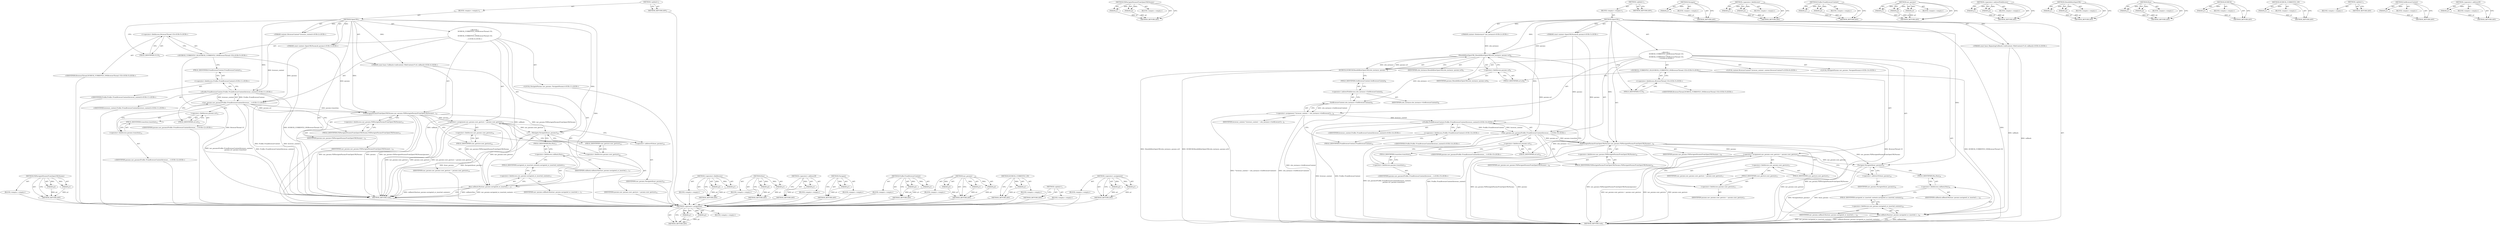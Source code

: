 digraph "&lt;operator&gt;.addressOf" {
vulnerable_95 [label=<(METHOD,FillNavigateParamsFromOpenURLParams)>];
vulnerable_96 [label=<(PARAM,p1)>];
vulnerable_97 [label=<(PARAM,p2)>];
vulnerable_98 [label=<(BLOCK,&lt;empty&gt;,&lt;empty&gt;)>];
vulnerable_99 [label=<(METHOD_RETURN,ANY)>];
vulnerable_6 [label=<(METHOD,&lt;global&gt;)<SUB>1</SUB>>];
vulnerable_7 [label=<(BLOCK,&lt;empty&gt;,&lt;empty&gt;)<SUB>1</SUB>>];
vulnerable_8 [label=<(METHOD,OpenURL)<SUB>1</SUB>>];
vulnerable_9 [label="<(PARAM,content::BrowserContext* browser_context)<SUB>2</SUB>>"];
vulnerable_10 [label="<(PARAM,const content::OpenURLParams&amp; params)<SUB>3</SUB>>"];
vulnerable_11 [label="<(PARAM,const base::Callback&lt;void(content::WebContents*)&gt;&amp; callback)<SUB>4</SUB>>"];
vulnerable_12 [label="<(BLOCK,{
   DCHECK_CURRENTLY_ON(BrowserThread::UI);
 
...,{
   DCHECK_CURRENTLY_ON(BrowserThread::UI);
 
...)<SUB>4</SUB>>"];
vulnerable_13 [label="<(DCHECK_CURRENTLY_ON,DCHECK_CURRENTLY_ON(BrowserThread::UI))<SUB>5</SUB>>"];
vulnerable_14 [label="<(&lt;operator&gt;.fieldAccess,BrowserThread::UI)<SUB>5</SUB>>"];
vulnerable_15 [label="<(IDENTIFIER,BrowserThread,DCHECK_CURRENTLY_ON(BrowserThread::UI))<SUB>5</SUB>>"];
vulnerable_16 [label=<(FIELD_IDENTIFIER,UI,UI)<SUB>5</SUB>>];
vulnerable_17 [label="<(LOCAL,NavigateParams nav_params: NavigateParams)<SUB>11</SUB>>"];
vulnerable_18 [label="<(nav_params,nav_params(Profile::FromBrowserContext(browser_...)<SUB>11</SUB>>"];
vulnerable_19 [label="<(Profile.FromBrowserContext,Profile::FromBrowserContext(browser_context))<SUB>11</SUB>>"];
vulnerable_20 [label="<(&lt;operator&gt;.fieldAccess,Profile::FromBrowserContext)<SUB>11</SUB>>"];
vulnerable_21 [label="<(IDENTIFIER,Profile,Profile::FromBrowserContext(browser_context))<SUB>11</SUB>>"];
vulnerable_22 [label=<(FIELD_IDENTIFIER,FromBrowserContext,FromBrowserContext)<SUB>11</SUB>>];
vulnerable_23 [label="<(IDENTIFIER,browser_context,Profile::FromBrowserContext(browser_context))<SUB>11</SUB>>"];
vulnerable_24 [label=<(&lt;operator&gt;.fieldAccess,params.url)<SUB>12</SUB>>];
vulnerable_25 [label="<(IDENTIFIER,params,nav_params(Profile::FromBrowserContext(browser_...)<SUB>12</SUB>>"];
vulnerable_26 [label=<(FIELD_IDENTIFIER,url,url)<SUB>12</SUB>>];
vulnerable_27 [label=<(&lt;operator&gt;.fieldAccess,params.transition)<SUB>12</SUB>>];
vulnerable_28 [label="<(IDENTIFIER,params,nav_params(Profile::FromBrowserContext(browser_...)<SUB>12</SUB>>"];
vulnerable_29 [label=<(FIELD_IDENTIFIER,transition,transition)<SUB>12</SUB>>];
vulnerable_30 [label=<(FillNavigateParamsFromOpenURLParams,nav_params.FillNavigateParamsFromOpenURLParams(...)<SUB>13</SUB>>];
vulnerable_31 [label=<(&lt;operator&gt;.fieldAccess,nav_params.FillNavigateParamsFromOpenURLParams)<SUB>13</SUB>>];
vulnerable_32 [label=<(IDENTIFIER,nav_params,nav_params.FillNavigateParamsFromOpenURLParams(...)<SUB>13</SUB>>];
vulnerable_33 [label=<(FIELD_IDENTIFIER,FillNavigateParamsFromOpenURLParams,FillNavigateParamsFromOpenURLParams)<SUB>13</SUB>>];
vulnerable_34 [label=<(IDENTIFIER,params,nav_params.FillNavigateParamsFromOpenURLParams(...)<SUB>13</SUB>>];
vulnerable_35 [label=<(&lt;operator&gt;.assignment,nav_params.user_gesture = params.user_gesture)<SUB>14</SUB>>];
vulnerable_36 [label=<(&lt;operator&gt;.fieldAccess,nav_params.user_gesture)<SUB>14</SUB>>];
vulnerable_37 [label=<(IDENTIFIER,nav_params,nav_params.user_gesture = params.user_gesture)<SUB>14</SUB>>];
vulnerable_38 [label=<(FIELD_IDENTIFIER,user_gesture,user_gesture)<SUB>14</SUB>>];
vulnerable_39 [label=<(&lt;operator&gt;.fieldAccess,params.user_gesture)<SUB>14</SUB>>];
vulnerable_40 [label=<(IDENTIFIER,params,nav_params.user_gesture = params.user_gesture)<SUB>14</SUB>>];
vulnerable_41 [label=<(FIELD_IDENTIFIER,user_gesture,user_gesture)<SUB>14</SUB>>];
vulnerable_42 [label=<(Navigate,Navigate(&amp;nav_params))<SUB>16</SUB>>];
vulnerable_43 [label=<(&lt;operator&gt;.addressOf,&amp;nav_params)<SUB>16</SUB>>];
vulnerable_44 [label=<(IDENTIFIER,nav_params,Navigate(&amp;nav_params))<SUB>16</SUB>>];
vulnerable_45 [label=<(Run,callback.Run(nav_params.navigated_or_inserted_c...)<SUB>17</SUB>>];
vulnerable_46 [label=<(&lt;operator&gt;.fieldAccess,callback.Run)<SUB>17</SUB>>];
vulnerable_47 [label=<(IDENTIFIER,callback,callback.Run(nav_params.navigated_or_inserted_c...)<SUB>17</SUB>>];
vulnerable_48 [label=<(FIELD_IDENTIFIER,Run,Run)<SUB>17</SUB>>];
vulnerable_49 [label=<(&lt;operator&gt;.fieldAccess,nav_params.navigated_or_inserted_contents)<SUB>17</SUB>>];
vulnerable_50 [label=<(IDENTIFIER,nav_params,callback.Run(nav_params.navigated_or_inserted_c...)<SUB>17</SUB>>];
vulnerable_51 [label=<(FIELD_IDENTIFIER,navigated_or_inserted_contents,navigated_or_inserted_contents)<SUB>17</SUB>>];
vulnerable_52 [label=<(METHOD_RETURN,void)<SUB>1</SUB>>];
vulnerable_54 [label=<(METHOD_RETURN,ANY)<SUB>1</SUB>>];
vulnerable_79 [label=<(METHOD,&lt;operator&gt;.fieldAccess)>];
vulnerable_80 [label=<(PARAM,p1)>];
vulnerable_81 [label=<(PARAM,p2)>];
vulnerable_82 [label=<(BLOCK,&lt;empty&gt;,&lt;empty&gt;)>];
vulnerable_83 [label=<(METHOD_RETURN,ANY)>];
vulnerable_113 [label=<(METHOD,Run)>];
vulnerable_114 [label=<(PARAM,p1)>];
vulnerable_115 [label=<(PARAM,p2)>];
vulnerable_116 [label=<(BLOCK,&lt;empty&gt;,&lt;empty&gt;)>];
vulnerable_117 [label=<(METHOD_RETURN,ANY)>];
vulnerable_109 [label=<(METHOD,&lt;operator&gt;.addressOf)>];
vulnerable_110 [label=<(PARAM,p1)>];
vulnerable_111 [label=<(BLOCK,&lt;empty&gt;,&lt;empty&gt;)>];
vulnerable_112 [label=<(METHOD_RETURN,ANY)>];
vulnerable_105 [label=<(METHOD,Navigate)>];
vulnerable_106 [label=<(PARAM,p1)>];
vulnerable_107 [label=<(BLOCK,&lt;empty&gt;,&lt;empty&gt;)>];
vulnerable_108 [label=<(METHOD_RETURN,ANY)>];
vulnerable_90 [label=<(METHOD,Profile.FromBrowserContext)>];
vulnerable_91 [label=<(PARAM,p1)>];
vulnerable_92 [label=<(PARAM,p2)>];
vulnerable_93 [label=<(BLOCK,&lt;empty&gt;,&lt;empty&gt;)>];
vulnerable_94 [label=<(METHOD_RETURN,ANY)>];
vulnerable_84 [label=<(METHOD,nav_params)>];
vulnerable_85 [label=<(PARAM,p1)>];
vulnerable_86 [label=<(PARAM,p2)>];
vulnerable_87 [label=<(PARAM,p3)>];
vulnerable_88 [label=<(BLOCK,&lt;empty&gt;,&lt;empty&gt;)>];
vulnerable_89 [label=<(METHOD_RETURN,ANY)>];
vulnerable_75 [label=<(METHOD,DCHECK_CURRENTLY_ON)>];
vulnerable_76 [label=<(PARAM,p1)>];
vulnerable_77 [label=<(BLOCK,&lt;empty&gt;,&lt;empty&gt;)>];
vulnerable_78 [label=<(METHOD_RETURN,ANY)>];
vulnerable_69 [label=<(METHOD,&lt;global&gt;)<SUB>1</SUB>>];
vulnerable_70 [label=<(BLOCK,&lt;empty&gt;,&lt;empty&gt;)>];
vulnerable_71 [label=<(METHOD_RETURN,ANY)>];
vulnerable_100 [label=<(METHOD,&lt;operator&gt;.assignment)>];
vulnerable_101 [label=<(PARAM,p1)>];
vulnerable_102 [label=<(PARAM,p2)>];
vulnerable_103 [label=<(BLOCK,&lt;empty&gt;,&lt;empty&gt;)>];
vulnerable_104 [label=<(METHOD_RETURN,ANY)>];
fixed_108 [label=<(METHOD,&lt;operator&gt;.assignment)>];
fixed_109 [label=<(PARAM,p1)>];
fixed_110 [label=<(PARAM,p2)>];
fixed_111 [label=<(BLOCK,&lt;empty&gt;,&lt;empty&gt;)>];
fixed_112 [label=<(METHOD_RETURN,ANY)>];
fixed_133 [label=<(METHOD,FillNavigateParamsFromOpenURLParams)>];
fixed_134 [label=<(PARAM,p1)>];
fixed_135 [label=<(PARAM,p2)>];
fixed_136 [label=<(BLOCK,&lt;empty&gt;,&lt;empty&gt;)>];
fixed_137 [label=<(METHOD_RETURN,ANY)>];
fixed_6 [label=<(METHOD,&lt;global&gt;)<SUB>1</SUB>>];
fixed_7 [label=<(BLOCK,&lt;empty&gt;,&lt;empty&gt;)<SUB>1</SUB>>];
fixed_8 [label=<(METHOD,OpenURL)<SUB>1</SUB>>];
fixed_9 [label="<(PARAM,content::SiteInstance* site_instance)<SUB>2</SUB>>"];
fixed_10 [label="<(PARAM,const content::OpenURLParams&amp; params)<SUB>3</SUB>>"];
fixed_11 [label="<(PARAM,const base::RepeatingCallback&lt;void(content::WebContents*)&gt;&amp; callback)<SUB>4</SUB>>"];
fixed_12 [label="<(BLOCK,{
   DCHECK_CURRENTLY_ON(BrowserThread::UI);
  ...,{
   DCHECK_CURRENTLY_ON(BrowserThread::UI);
  ...)<SUB>4</SUB>>"];
fixed_13 [label="<(DCHECK_CURRENTLY_ON,DCHECK_CURRENTLY_ON(BrowserThread::UI))<SUB>5</SUB>>"];
fixed_14 [label="<(&lt;operator&gt;.fieldAccess,BrowserThread::UI)<SUB>5</SUB>>"];
fixed_15 [label="<(IDENTIFIER,BrowserThread,DCHECK_CURRENTLY_ON(BrowserThread::UI))<SUB>5</SUB>>"];
fixed_16 [label=<(FIELD_IDENTIFIER,UI,UI)<SUB>5</SUB>>];
fixed_17 [label=<(DCHECK,DCHECK(ShouldAllowOpenURL(site_instance, params...)<SUB>6</SUB>>];
fixed_18 [label=<(ShouldAllowOpenURL,ShouldAllowOpenURL(site_instance, params.url))<SUB>6</SUB>>];
fixed_19 [label=<(IDENTIFIER,site_instance,ShouldAllowOpenURL(site_instance, params.url))<SUB>6</SUB>>];
fixed_20 [label=<(&lt;operator&gt;.fieldAccess,params.url)<SUB>6</SUB>>];
fixed_21 [label=<(IDENTIFIER,params,ShouldAllowOpenURL(site_instance, params.url))<SUB>6</SUB>>];
fixed_22 [label=<(FIELD_IDENTIFIER,url,url)<SUB>6</SUB>>];
fixed_23 [label="<(LOCAL,content.BrowserContext* browser_context: content.BrowserContext*)<SUB>8</SUB>>"];
fixed_24 [label=<(&lt;operator&gt;.assignment,* browser_context = site_instance-&gt;GetBrowserCo...)<SUB>8</SUB>>];
fixed_25 [label=<(IDENTIFIER,browser_context,* browser_context = site_instance-&gt;GetBrowserCo...)<SUB>8</SUB>>];
fixed_26 [label=<(GetBrowserContext,site_instance-&gt;GetBrowserContext())<SUB>8</SUB>>];
fixed_27 [label=<(&lt;operator&gt;.indirectFieldAccess,site_instance-&gt;GetBrowserContext)<SUB>8</SUB>>];
fixed_28 [label=<(IDENTIFIER,site_instance,site_instance-&gt;GetBrowserContext())<SUB>8</SUB>>];
fixed_29 [label=<(FIELD_IDENTIFIER,GetBrowserContext,GetBrowserContext)<SUB>8</SUB>>];
fixed_30 [label="<(LOCAL,NavigateParams nav_params: NavigateParams)<SUB>14</SUB>>"];
fixed_31 [label="<(nav_params,nav_params(Profile::FromBrowserContext(browser_...)<SUB>14</SUB>>"];
fixed_32 [label="<(Profile.FromBrowserContext,Profile::FromBrowserContext(browser_context))<SUB>14</SUB>>"];
fixed_33 [label="<(&lt;operator&gt;.fieldAccess,Profile::FromBrowserContext)<SUB>14</SUB>>"];
fixed_34 [label="<(IDENTIFIER,Profile,Profile::FromBrowserContext(browser_context))<SUB>14</SUB>>"];
fixed_35 [label=<(FIELD_IDENTIFIER,FromBrowserContext,FromBrowserContext)<SUB>14</SUB>>];
fixed_36 [label="<(IDENTIFIER,browser_context,Profile::FromBrowserContext(browser_context))<SUB>14</SUB>>"];
fixed_37 [label=<(&lt;operator&gt;.fieldAccess,params.url)<SUB>15</SUB>>];
fixed_38 [label="<(IDENTIFIER,params,nav_params(Profile::FromBrowserContext(browser_...)<SUB>15</SUB>>"];
fixed_39 [label=<(FIELD_IDENTIFIER,url,url)<SUB>15</SUB>>];
fixed_40 [label=<(&lt;operator&gt;.fieldAccess,params.transition)<SUB>15</SUB>>];
fixed_41 [label="<(IDENTIFIER,params,nav_params(Profile::FromBrowserContext(browser_...)<SUB>15</SUB>>"];
fixed_42 [label=<(FIELD_IDENTIFIER,transition,transition)<SUB>15</SUB>>];
fixed_43 [label=<(FillNavigateParamsFromOpenURLParams,nav_params.FillNavigateParamsFromOpenURLParams(...)<SUB>16</SUB>>];
fixed_44 [label=<(&lt;operator&gt;.fieldAccess,nav_params.FillNavigateParamsFromOpenURLParams)<SUB>16</SUB>>];
fixed_45 [label=<(IDENTIFIER,nav_params,nav_params.FillNavigateParamsFromOpenURLParams(...)<SUB>16</SUB>>];
fixed_46 [label=<(FIELD_IDENTIFIER,FillNavigateParamsFromOpenURLParams,FillNavigateParamsFromOpenURLParams)<SUB>16</SUB>>];
fixed_47 [label=<(IDENTIFIER,params,nav_params.FillNavigateParamsFromOpenURLParams(...)<SUB>16</SUB>>];
fixed_48 [label=<(&lt;operator&gt;.assignment,nav_params.user_gesture = params.user_gesture)<SUB>17</SUB>>];
fixed_49 [label=<(&lt;operator&gt;.fieldAccess,nav_params.user_gesture)<SUB>17</SUB>>];
fixed_50 [label=<(IDENTIFIER,nav_params,nav_params.user_gesture = params.user_gesture)<SUB>17</SUB>>];
fixed_51 [label=<(FIELD_IDENTIFIER,user_gesture,user_gesture)<SUB>17</SUB>>];
fixed_52 [label=<(&lt;operator&gt;.fieldAccess,params.user_gesture)<SUB>17</SUB>>];
fixed_53 [label=<(IDENTIFIER,params,nav_params.user_gesture = params.user_gesture)<SUB>17</SUB>>];
fixed_54 [label=<(FIELD_IDENTIFIER,user_gesture,user_gesture)<SUB>17</SUB>>];
fixed_55 [label=<(Navigate,Navigate(&amp;nav_params))<SUB>19</SUB>>];
fixed_56 [label=<(&lt;operator&gt;.addressOf,&amp;nav_params)<SUB>19</SUB>>];
fixed_57 [label=<(IDENTIFIER,nav_params,Navigate(&amp;nav_params))<SUB>19</SUB>>];
fixed_58 [label=<(Run,callback.Run(nav_params.navigated_or_inserted_c...)<SUB>20</SUB>>];
fixed_59 [label=<(&lt;operator&gt;.fieldAccess,callback.Run)<SUB>20</SUB>>];
fixed_60 [label=<(IDENTIFIER,callback,callback.Run(nav_params.navigated_or_inserted_c...)<SUB>20</SUB>>];
fixed_61 [label=<(FIELD_IDENTIFIER,Run,Run)<SUB>20</SUB>>];
fixed_62 [label=<(&lt;operator&gt;.fieldAccess,nav_params.navigated_or_inserted_contents)<SUB>20</SUB>>];
fixed_63 [label=<(IDENTIFIER,nav_params,callback.Run(nav_params.navigated_or_inserted_c...)<SUB>20</SUB>>];
fixed_64 [label=<(FIELD_IDENTIFIER,navigated_or_inserted_contents,navigated_or_inserted_contents)<SUB>20</SUB>>];
fixed_65 [label=<(METHOD_RETURN,void)<SUB>1</SUB>>];
fixed_67 [label=<(METHOD_RETURN,ANY)<SUB>1</SUB>>];
fixed_138 [label=<(METHOD,Navigate)>];
fixed_139 [label=<(PARAM,p1)>];
fixed_140 [label=<(BLOCK,&lt;empty&gt;,&lt;empty&gt;)>];
fixed_141 [label=<(METHOD_RETURN,ANY)>];
fixed_94 [label=<(METHOD,&lt;operator&gt;.fieldAccess)>];
fixed_95 [label=<(PARAM,p1)>];
fixed_96 [label=<(PARAM,p2)>];
fixed_97 [label=<(BLOCK,&lt;empty&gt;,&lt;empty&gt;)>];
fixed_98 [label=<(METHOD_RETURN,ANY)>];
fixed_128 [label=<(METHOD,Profile.FromBrowserContext)>];
fixed_129 [label=<(PARAM,p1)>];
fixed_130 [label=<(PARAM,p2)>];
fixed_131 [label=<(BLOCK,&lt;empty&gt;,&lt;empty&gt;)>];
fixed_132 [label=<(METHOD_RETURN,ANY)>];
fixed_122 [label=<(METHOD,nav_params)>];
fixed_123 [label=<(PARAM,p1)>];
fixed_124 [label=<(PARAM,p2)>];
fixed_125 [label=<(PARAM,p3)>];
fixed_126 [label=<(BLOCK,&lt;empty&gt;,&lt;empty&gt;)>];
fixed_127 [label=<(METHOD_RETURN,ANY)>];
fixed_117 [label=<(METHOD,&lt;operator&gt;.indirectFieldAccess)>];
fixed_118 [label=<(PARAM,p1)>];
fixed_119 [label=<(PARAM,p2)>];
fixed_120 [label=<(BLOCK,&lt;empty&gt;,&lt;empty&gt;)>];
fixed_121 [label=<(METHOD_RETURN,ANY)>];
fixed_103 [label=<(METHOD,ShouldAllowOpenURL)>];
fixed_104 [label=<(PARAM,p1)>];
fixed_105 [label=<(PARAM,p2)>];
fixed_106 [label=<(BLOCK,&lt;empty&gt;,&lt;empty&gt;)>];
fixed_107 [label=<(METHOD_RETURN,ANY)>];
fixed_146 [label=<(METHOD,Run)>];
fixed_147 [label=<(PARAM,p1)>];
fixed_148 [label=<(PARAM,p2)>];
fixed_149 [label=<(BLOCK,&lt;empty&gt;,&lt;empty&gt;)>];
fixed_150 [label=<(METHOD_RETURN,ANY)>];
fixed_99 [label=<(METHOD,DCHECK)>];
fixed_100 [label=<(PARAM,p1)>];
fixed_101 [label=<(BLOCK,&lt;empty&gt;,&lt;empty&gt;)>];
fixed_102 [label=<(METHOD_RETURN,ANY)>];
fixed_90 [label=<(METHOD,DCHECK_CURRENTLY_ON)>];
fixed_91 [label=<(PARAM,p1)>];
fixed_92 [label=<(BLOCK,&lt;empty&gt;,&lt;empty&gt;)>];
fixed_93 [label=<(METHOD_RETURN,ANY)>];
fixed_84 [label=<(METHOD,&lt;global&gt;)<SUB>1</SUB>>];
fixed_85 [label=<(BLOCK,&lt;empty&gt;,&lt;empty&gt;)>];
fixed_86 [label=<(METHOD_RETURN,ANY)>];
fixed_113 [label=<(METHOD,GetBrowserContext)>];
fixed_114 [label=<(PARAM,p1)>];
fixed_115 [label=<(BLOCK,&lt;empty&gt;,&lt;empty&gt;)>];
fixed_116 [label=<(METHOD_RETURN,ANY)>];
fixed_142 [label=<(METHOD,&lt;operator&gt;.addressOf)>];
fixed_143 [label=<(PARAM,p1)>];
fixed_144 [label=<(BLOCK,&lt;empty&gt;,&lt;empty&gt;)>];
fixed_145 [label=<(METHOD_RETURN,ANY)>];
vulnerable_95 -> vulnerable_96  [key=0, label="AST: "];
vulnerable_95 -> vulnerable_96  [key=1, label="DDG: "];
vulnerable_95 -> vulnerable_98  [key=0, label="AST: "];
vulnerable_95 -> vulnerable_97  [key=0, label="AST: "];
vulnerable_95 -> vulnerable_97  [key=1, label="DDG: "];
vulnerable_95 -> vulnerable_99  [key=0, label="AST: "];
vulnerable_95 -> vulnerable_99  [key=1, label="CFG: "];
vulnerable_96 -> vulnerable_99  [key=0, label="DDG: p1"];
vulnerable_97 -> vulnerable_99  [key=0, label="DDG: p2"];
vulnerable_98 -> fixed_108  [key=0];
vulnerable_99 -> fixed_108  [key=0];
vulnerable_6 -> vulnerable_7  [key=0, label="AST: "];
vulnerable_6 -> vulnerable_54  [key=0, label="AST: "];
vulnerable_6 -> vulnerable_54  [key=1, label="CFG: "];
vulnerable_7 -> vulnerable_8  [key=0, label="AST: "];
vulnerable_8 -> vulnerable_9  [key=0, label="AST: "];
vulnerable_8 -> vulnerable_9  [key=1, label="DDG: "];
vulnerable_8 -> vulnerable_10  [key=0, label="AST: "];
vulnerable_8 -> vulnerable_10  [key=1, label="DDG: "];
vulnerable_8 -> vulnerable_11  [key=0, label="AST: "];
vulnerable_8 -> vulnerable_11  [key=1, label="DDG: "];
vulnerable_8 -> vulnerable_12  [key=0, label="AST: "];
vulnerable_8 -> vulnerable_52  [key=0, label="AST: "];
vulnerable_8 -> vulnerable_16  [key=0, label="CFG: "];
vulnerable_8 -> vulnerable_30  [key=0, label="DDG: "];
vulnerable_8 -> vulnerable_42  [key=0, label="DDG: "];
vulnerable_8 -> vulnerable_45  [key=0, label="DDG: "];
vulnerable_8 -> vulnerable_19  [key=0, label="DDG: "];
vulnerable_9 -> vulnerable_19  [key=0, label="DDG: browser_context"];
vulnerable_10 -> vulnerable_18  [key=0, label="DDG: params"];
vulnerable_10 -> vulnerable_30  [key=0, label="DDG: params"];
vulnerable_11 -> vulnerable_52  [key=0, label="DDG: callback"];
vulnerable_11 -> vulnerable_45  [key=0, label="DDG: callback"];
vulnerable_12 -> vulnerable_13  [key=0, label="AST: "];
vulnerable_12 -> vulnerable_17  [key=0, label="AST: "];
vulnerable_12 -> vulnerable_18  [key=0, label="AST: "];
vulnerable_12 -> vulnerable_30  [key=0, label="AST: "];
vulnerable_12 -> vulnerable_35  [key=0, label="AST: "];
vulnerable_12 -> vulnerable_42  [key=0, label="AST: "];
vulnerable_12 -> vulnerable_45  [key=0, label="AST: "];
vulnerable_13 -> vulnerable_14  [key=0, label="AST: "];
vulnerable_13 -> vulnerable_22  [key=0, label="CFG: "];
vulnerable_13 -> vulnerable_52  [key=0, label="DDG: BrowserThread::UI"];
vulnerable_13 -> vulnerable_52  [key=1, label="DDG: DCHECK_CURRENTLY_ON(BrowserThread::UI)"];
vulnerable_14 -> vulnerable_15  [key=0, label="AST: "];
vulnerable_14 -> vulnerable_16  [key=0, label="AST: "];
vulnerable_14 -> vulnerable_13  [key=0, label="CFG: "];
vulnerable_15 -> fixed_108  [key=0];
vulnerable_16 -> vulnerable_14  [key=0, label="CFG: "];
vulnerable_17 -> fixed_108  [key=0];
vulnerable_18 -> vulnerable_19  [key=0, label="AST: "];
vulnerable_18 -> vulnerable_24  [key=0, label="AST: "];
vulnerable_18 -> vulnerable_27  [key=0, label="AST: "];
vulnerable_18 -> vulnerable_33  [key=0, label="CFG: "];
vulnerable_18 -> vulnerable_52  [key=0, label="DDG: Profile::FromBrowserContext(browser_context)"];
vulnerable_18 -> vulnerable_52  [key=1, label="DDG: nav_params(Profile::FromBrowserContext(browser_context),
                            params.url, params.transition)"];
vulnerable_18 -> vulnerable_30  [key=0, label="DDG: params.url"];
vulnerable_18 -> vulnerable_30  [key=1, label="DDG: params.transition"];
vulnerable_19 -> vulnerable_20  [key=0, label="AST: "];
vulnerable_19 -> vulnerable_23  [key=0, label="AST: "];
vulnerable_19 -> vulnerable_26  [key=0, label="CFG: "];
vulnerable_19 -> vulnerable_52  [key=0, label="DDG: Profile::FromBrowserContext"];
vulnerable_19 -> vulnerable_52  [key=1, label="DDG: browser_context"];
vulnerable_19 -> vulnerable_18  [key=0, label="DDG: Profile::FromBrowserContext"];
vulnerable_19 -> vulnerable_18  [key=1, label="DDG: browser_context"];
vulnerable_20 -> vulnerable_21  [key=0, label="AST: "];
vulnerable_20 -> vulnerable_22  [key=0, label="AST: "];
vulnerable_20 -> vulnerable_19  [key=0, label="CFG: "];
vulnerable_21 -> fixed_108  [key=0];
vulnerable_22 -> vulnerable_20  [key=0, label="CFG: "];
vulnerable_23 -> fixed_108  [key=0];
vulnerable_24 -> vulnerable_25  [key=0, label="AST: "];
vulnerable_24 -> vulnerable_26  [key=0, label="AST: "];
vulnerable_24 -> vulnerable_29  [key=0, label="CFG: "];
vulnerable_25 -> fixed_108  [key=0];
vulnerable_26 -> vulnerable_24  [key=0, label="CFG: "];
vulnerable_27 -> vulnerable_28  [key=0, label="AST: "];
vulnerable_27 -> vulnerable_29  [key=0, label="AST: "];
vulnerable_27 -> vulnerable_18  [key=0, label="CFG: "];
vulnerable_28 -> fixed_108  [key=0];
vulnerable_29 -> vulnerable_27  [key=0, label="CFG: "];
vulnerable_30 -> vulnerable_31  [key=0, label="AST: "];
vulnerable_30 -> vulnerable_34  [key=0, label="AST: "];
vulnerable_30 -> vulnerable_38  [key=0, label="CFG: "];
vulnerable_30 -> vulnerable_52  [key=0, label="DDG: nav_params.FillNavigateParamsFromOpenURLParams"];
vulnerable_30 -> vulnerable_52  [key=1, label="DDG: params"];
vulnerable_30 -> vulnerable_52  [key=2, label="DDG: nav_params.FillNavigateParamsFromOpenURLParams(params)"];
vulnerable_30 -> vulnerable_35  [key=0, label="DDG: params"];
vulnerable_30 -> vulnerable_42  [key=0, label="DDG: nav_params.FillNavigateParamsFromOpenURLParams"];
vulnerable_30 -> vulnerable_45  [key=0, label="DDG: nav_params.FillNavigateParamsFromOpenURLParams"];
vulnerable_31 -> vulnerable_32  [key=0, label="AST: "];
vulnerable_31 -> vulnerable_33  [key=0, label="AST: "];
vulnerable_31 -> vulnerable_30  [key=0, label="CFG: "];
vulnerable_32 -> fixed_108  [key=0];
vulnerable_33 -> vulnerable_31  [key=0, label="CFG: "];
vulnerable_34 -> fixed_108  [key=0];
vulnerable_35 -> vulnerable_36  [key=0, label="AST: "];
vulnerable_35 -> vulnerable_39  [key=0, label="AST: "];
vulnerable_35 -> vulnerable_43  [key=0, label="CFG: "];
vulnerable_35 -> vulnerable_52  [key=0, label="DDG: nav_params.user_gesture"];
vulnerable_35 -> vulnerable_52  [key=1, label="DDG: params.user_gesture"];
vulnerable_35 -> vulnerable_52  [key=2, label="DDG: nav_params.user_gesture = params.user_gesture"];
vulnerable_35 -> vulnerable_42  [key=0, label="DDG: nav_params.user_gesture"];
vulnerable_35 -> vulnerable_45  [key=0, label="DDG: nav_params.user_gesture"];
vulnerable_36 -> vulnerable_37  [key=0, label="AST: "];
vulnerable_36 -> vulnerable_38  [key=0, label="AST: "];
vulnerable_36 -> vulnerable_41  [key=0, label="CFG: "];
vulnerable_37 -> fixed_108  [key=0];
vulnerable_38 -> vulnerable_36  [key=0, label="CFG: "];
vulnerable_39 -> vulnerable_40  [key=0, label="AST: "];
vulnerable_39 -> vulnerable_41  [key=0, label="AST: "];
vulnerable_39 -> vulnerable_35  [key=0, label="CFG: "];
vulnerable_40 -> fixed_108  [key=0];
vulnerable_41 -> vulnerable_39  [key=0, label="CFG: "];
vulnerable_42 -> vulnerable_43  [key=0, label="AST: "];
vulnerable_42 -> vulnerable_48  [key=0, label="CFG: "];
vulnerable_42 -> vulnerable_52  [key=0, label="DDG: &amp;nav_params"];
vulnerable_42 -> vulnerable_52  [key=1, label="DDG: Navigate(&amp;nav_params)"];
vulnerable_43 -> vulnerable_44  [key=0, label="AST: "];
vulnerable_43 -> vulnerable_42  [key=0, label="CFG: "];
vulnerable_44 -> fixed_108  [key=0];
vulnerable_45 -> vulnerable_46  [key=0, label="AST: "];
vulnerable_45 -> vulnerable_49  [key=0, label="AST: "];
vulnerable_45 -> vulnerable_52  [key=0, label="CFG: "];
vulnerable_45 -> vulnerable_52  [key=1, label="DDG: callback.Run"];
vulnerable_45 -> vulnerable_52  [key=2, label="DDG: nav_params.navigated_or_inserted_contents"];
vulnerable_45 -> vulnerable_52  [key=3, label="DDG: callback.Run(nav_params.navigated_or_inserted_contents)"];
vulnerable_46 -> vulnerable_47  [key=0, label="AST: "];
vulnerable_46 -> vulnerable_48  [key=0, label="AST: "];
vulnerable_46 -> vulnerable_51  [key=0, label="CFG: "];
vulnerable_47 -> fixed_108  [key=0];
vulnerable_48 -> vulnerable_46  [key=0, label="CFG: "];
vulnerable_49 -> vulnerable_50  [key=0, label="AST: "];
vulnerable_49 -> vulnerable_51  [key=0, label="AST: "];
vulnerable_49 -> vulnerable_45  [key=0, label="CFG: "];
vulnerable_50 -> fixed_108  [key=0];
vulnerable_51 -> vulnerable_49  [key=0, label="CFG: "];
vulnerable_52 -> fixed_108  [key=0];
vulnerable_54 -> fixed_108  [key=0];
vulnerable_79 -> vulnerable_80  [key=0, label="AST: "];
vulnerable_79 -> vulnerable_80  [key=1, label="DDG: "];
vulnerable_79 -> vulnerable_82  [key=0, label="AST: "];
vulnerable_79 -> vulnerable_81  [key=0, label="AST: "];
vulnerable_79 -> vulnerable_81  [key=1, label="DDG: "];
vulnerable_79 -> vulnerable_83  [key=0, label="AST: "];
vulnerable_79 -> vulnerable_83  [key=1, label="CFG: "];
vulnerable_80 -> vulnerable_83  [key=0, label="DDG: p1"];
vulnerable_81 -> vulnerable_83  [key=0, label="DDG: p2"];
vulnerable_82 -> fixed_108  [key=0];
vulnerable_83 -> fixed_108  [key=0];
vulnerable_113 -> vulnerable_114  [key=0, label="AST: "];
vulnerable_113 -> vulnerable_114  [key=1, label="DDG: "];
vulnerable_113 -> vulnerable_116  [key=0, label="AST: "];
vulnerable_113 -> vulnerable_115  [key=0, label="AST: "];
vulnerable_113 -> vulnerable_115  [key=1, label="DDG: "];
vulnerable_113 -> vulnerable_117  [key=0, label="AST: "];
vulnerable_113 -> vulnerable_117  [key=1, label="CFG: "];
vulnerable_114 -> vulnerable_117  [key=0, label="DDG: p1"];
vulnerable_115 -> vulnerable_117  [key=0, label="DDG: p2"];
vulnerable_116 -> fixed_108  [key=0];
vulnerable_117 -> fixed_108  [key=0];
vulnerable_109 -> vulnerable_110  [key=0, label="AST: "];
vulnerable_109 -> vulnerable_110  [key=1, label="DDG: "];
vulnerable_109 -> vulnerable_111  [key=0, label="AST: "];
vulnerable_109 -> vulnerable_112  [key=0, label="AST: "];
vulnerable_109 -> vulnerable_112  [key=1, label="CFG: "];
vulnerable_110 -> vulnerable_112  [key=0, label="DDG: p1"];
vulnerable_111 -> fixed_108  [key=0];
vulnerable_112 -> fixed_108  [key=0];
vulnerable_105 -> vulnerable_106  [key=0, label="AST: "];
vulnerable_105 -> vulnerable_106  [key=1, label="DDG: "];
vulnerable_105 -> vulnerable_107  [key=0, label="AST: "];
vulnerable_105 -> vulnerable_108  [key=0, label="AST: "];
vulnerable_105 -> vulnerable_108  [key=1, label="CFG: "];
vulnerable_106 -> vulnerable_108  [key=0, label="DDG: p1"];
vulnerable_107 -> fixed_108  [key=0];
vulnerable_108 -> fixed_108  [key=0];
vulnerable_90 -> vulnerable_91  [key=0, label="AST: "];
vulnerable_90 -> vulnerable_91  [key=1, label="DDG: "];
vulnerable_90 -> vulnerable_93  [key=0, label="AST: "];
vulnerable_90 -> vulnerable_92  [key=0, label="AST: "];
vulnerable_90 -> vulnerable_92  [key=1, label="DDG: "];
vulnerable_90 -> vulnerable_94  [key=0, label="AST: "];
vulnerable_90 -> vulnerable_94  [key=1, label="CFG: "];
vulnerable_91 -> vulnerable_94  [key=0, label="DDG: p1"];
vulnerable_92 -> vulnerable_94  [key=0, label="DDG: p2"];
vulnerable_93 -> fixed_108  [key=0];
vulnerable_94 -> fixed_108  [key=0];
vulnerable_84 -> vulnerable_85  [key=0, label="AST: "];
vulnerable_84 -> vulnerable_85  [key=1, label="DDG: "];
vulnerable_84 -> vulnerable_88  [key=0, label="AST: "];
vulnerable_84 -> vulnerable_86  [key=0, label="AST: "];
vulnerable_84 -> vulnerable_86  [key=1, label="DDG: "];
vulnerable_84 -> vulnerable_89  [key=0, label="AST: "];
vulnerable_84 -> vulnerable_89  [key=1, label="CFG: "];
vulnerable_84 -> vulnerable_87  [key=0, label="AST: "];
vulnerable_84 -> vulnerable_87  [key=1, label="DDG: "];
vulnerable_85 -> vulnerable_89  [key=0, label="DDG: p1"];
vulnerable_86 -> vulnerable_89  [key=0, label="DDG: p2"];
vulnerable_87 -> vulnerable_89  [key=0, label="DDG: p3"];
vulnerable_88 -> fixed_108  [key=0];
vulnerable_89 -> fixed_108  [key=0];
vulnerable_75 -> vulnerable_76  [key=0, label="AST: "];
vulnerable_75 -> vulnerable_76  [key=1, label="DDG: "];
vulnerable_75 -> vulnerable_77  [key=0, label="AST: "];
vulnerable_75 -> vulnerable_78  [key=0, label="AST: "];
vulnerable_75 -> vulnerable_78  [key=1, label="CFG: "];
vulnerable_76 -> vulnerable_78  [key=0, label="DDG: p1"];
vulnerable_77 -> fixed_108  [key=0];
vulnerable_78 -> fixed_108  [key=0];
vulnerable_69 -> vulnerable_70  [key=0, label="AST: "];
vulnerable_69 -> vulnerable_71  [key=0, label="AST: "];
vulnerable_69 -> vulnerable_71  [key=1, label="CFG: "];
vulnerable_70 -> fixed_108  [key=0];
vulnerable_71 -> fixed_108  [key=0];
vulnerable_100 -> vulnerable_101  [key=0, label="AST: "];
vulnerable_100 -> vulnerable_101  [key=1, label="DDG: "];
vulnerable_100 -> vulnerable_103  [key=0, label="AST: "];
vulnerable_100 -> vulnerable_102  [key=0, label="AST: "];
vulnerable_100 -> vulnerable_102  [key=1, label="DDG: "];
vulnerable_100 -> vulnerable_104  [key=0, label="AST: "];
vulnerable_100 -> vulnerable_104  [key=1, label="CFG: "];
vulnerable_101 -> vulnerable_104  [key=0, label="DDG: p1"];
vulnerable_102 -> vulnerable_104  [key=0, label="DDG: p2"];
vulnerable_103 -> fixed_108  [key=0];
vulnerable_104 -> fixed_108  [key=0];
fixed_108 -> fixed_109  [key=0, label="AST: "];
fixed_108 -> fixed_109  [key=1, label="DDG: "];
fixed_108 -> fixed_111  [key=0, label="AST: "];
fixed_108 -> fixed_110  [key=0, label="AST: "];
fixed_108 -> fixed_110  [key=1, label="DDG: "];
fixed_108 -> fixed_112  [key=0, label="AST: "];
fixed_108 -> fixed_112  [key=1, label="CFG: "];
fixed_109 -> fixed_112  [key=0, label="DDG: p1"];
fixed_110 -> fixed_112  [key=0, label="DDG: p2"];
fixed_133 -> fixed_134  [key=0, label="AST: "];
fixed_133 -> fixed_134  [key=1, label="DDG: "];
fixed_133 -> fixed_136  [key=0, label="AST: "];
fixed_133 -> fixed_135  [key=0, label="AST: "];
fixed_133 -> fixed_135  [key=1, label="DDG: "];
fixed_133 -> fixed_137  [key=0, label="AST: "];
fixed_133 -> fixed_137  [key=1, label="CFG: "];
fixed_134 -> fixed_137  [key=0, label="DDG: p1"];
fixed_135 -> fixed_137  [key=0, label="DDG: p2"];
fixed_6 -> fixed_7  [key=0, label="AST: "];
fixed_6 -> fixed_67  [key=0, label="AST: "];
fixed_6 -> fixed_67  [key=1, label="CFG: "];
fixed_7 -> fixed_8  [key=0, label="AST: "];
fixed_8 -> fixed_9  [key=0, label="AST: "];
fixed_8 -> fixed_9  [key=1, label="DDG: "];
fixed_8 -> fixed_10  [key=0, label="AST: "];
fixed_8 -> fixed_10  [key=1, label="DDG: "];
fixed_8 -> fixed_11  [key=0, label="AST: "];
fixed_8 -> fixed_11  [key=1, label="DDG: "];
fixed_8 -> fixed_12  [key=0, label="AST: "];
fixed_8 -> fixed_65  [key=0, label="AST: "];
fixed_8 -> fixed_16  [key=0, label="CFG: "];
fixed_8 -> fixed_43  [key=0, label="DDG: "];
fixed_8 -> fixed_55  [key=0, label="DDG: "];
fixed_8 -> fixed_58  [key=0, label="DDG: "];
fixed_8 -> fixed_18  [key=0, label="DDG: "];
fixed_8 -> fixed_32  [key=0, label="DDG: "];
fixed_9 -> fixed_18  [key=0, label="DDG: site_instance"];
fixed_10 -> fixed_31  [key=0, label="DDG: params"];
fixed_10 -> fixed_43  [key=0, label="DDG: params"];
fixed_10 -> fixed_18  [key=0, label="DDG: params"];
fixed_11 -> fixed_65  [key=0, label="DDG: callback"];
fixed_11 -> fixed_58  [key=0, label="DDG: callback"];
fixed_12 -> fixed_13  [key=0, label="AST: "];
fixed_12 -> fixed_17  [key=0, label="AST: "];
fixed_12 -> fixed_23  [key=0, label="AST: "];
fixed_12 -> fixed_24  [key=0, label="AST: "];
fixed_12 -> fixed_30  [key=0, label="AST: "];
fixed_12 -> fixed_31  [key=0, label="AST: "];
fixed_12 -> fixed_43  [key=0, label="AST: "];
fixed_12 -> fixed_48  [key=0, label="AST: "];
fixed_12 -> fixed_55  [key=0, label="AST: "];
fixed_12 -> fixed_58  [key=0, label="AST: "];
fixed_13 -> fixed_14  [key=0, label="AST: "];
fixed_13 -> fixed_22  [key=0, label="CFG: "];
fixed_13 -> fixed_65  [key=0, label="DDG: BrowserThread::UI"];
fixed_13 -> fixed_65  [key=1, label="DDG: DCHECK_CURRENTLY_ON(BrowserThread::UI)"];
fixed_14 -> fixed_15  [key=0, label="AST: "];
fixed_14 -> fixed_16  [key=0, label="AST: "];
fixed_14 -> fixed_13  [key=0, label="CFG: "];
fixed_16 -> fixed_14  [key=0, label="CFG: "];
fixed_17 -> fixed_18  [key=0, label="AST: "];
fixed_17 -> fixed_29  [key=0, label="CFG: "];
fixed_17 -> fixed_65  [key=0, label="DDG: ShouldAllowOpenURL(site_instance, params.url)"];
fixed_17 -> fixed_65  [key=1, label="DDG: DCHECK(ShouldAllowOpenURL(site_instance, params.url))"];
fixed_18 -> fixed_19  [key=0, label="AST: "];
fixed_18 -> fixed_20  [key=0, label="AST: "];
fixed_18 -> fixed_17  [key=0, label="CFG: "];
fixed_18 -> fixed_17  [key=1, label="DDG: site_instance"];
fixed_18 -> fixed_17  [key=2, label="DDG: params.url"];
fixed_18 -> fixed_65  [key=0, label="DDG: site_instance"];
fixed_18 -> fixed_31  [key=0, label="DDG: params.url"];
fixed_18 -> fixed_26  [key=0, label="DDG: site_instance"];
fixed_20 -> fixed_21  [key=0, label="AST: "];
fixed_20 -> fixed_22  [key=0, label="AST: "];
fixed_20 -> fixed_18  [key=0, label="CFG: "];
fixed_22 -> fixed_20  [key=0, label="CFG: "];
fixed_24 -> fixed_25  [key=0, label="AST: "];
fixed_24 -> fixed_26  [key=0, label="AST: "];
fixed_24 -> fixed_35  [key=0, label="CFG: "];
fixed_24 -> fixed_65  [key=0, label="DDG: site_instance-&gt;GetBrowserContext()"];
fixed_24 -> fixed_65  [key=1, label="DDG: * browser_context = site_instance-&gt;GetBrowserContext()"];
fixed_24 -> fixed_32  [key=0, label="DDG: browser_context"];
fixed_26 -> fixed_27  [key=0, label="AST: "];
fixed_26 -> fixed_24  [key=0, label="CFG: "];
fixed_26 -> fixed_24  [key=1, label="DDG: site_instance-&gt;GetBrowserContext"];
fixed_26 -> fixed_65  [key=0, label="DDG: site_instance-&gt;GetBrowserContext"];
fixed_27 -> fixed_28  [key=0, label="AST: "];
fixed_27 -> fixed_29  [key=0, label="AST: "];
fixed_27 -> fixed_26  [key=0, label="CFG: "];
fixed_29 -> fixed_27  [key=0, label="CFG: "];
fixed_31 -> fixed_32  [key=0, label="AST: "];
fixed_31 -> fixed_37  [key=0, label="AST: "];
fixed_31 -> fixed_40  [key=0, label="AST: "];
fixed_31 -> fixed_46  [key=0, label="CFG: "];
fixed_31 -> fixed_65  [key=0, label="DDG: Profile::FromBrowserContext(browser_context)"];
fixed_31 -> fixed_65  [key=1, label="DDG: nav_params(Profile::FromBrowserContext(browser_context),
                            params.url, params.transition)"];
fixed_31 -> fixed_43  [key=0, label="DDG: params.url"];
fixed_31 -> fixed_43  [key=1, label="DDG: params.transition"];
fixed_32 -> fixed_33  [key=0, label="AST: "];
fixed_32 -> fixed_36  [key=0, label="AST: "];
fixed_32 -> fixed_39  [key=0, label="CFG: "];
fixed_32 -> fixed_65  [key=0, label="DDG: Profile::FromBrowserContext"];
fixed_32 -> fixed_65  [key=1, label="DDG: browser_context"];
fixed_32 -> fixed_31  [key=0, label="DDG: Profile::FromBrowserContext"];
fixed_32 -> fixed_31  [key=1, label="DDG: browser_context"];
fixed_33 -> fixed_34  [key=0, label="AST: "];
fixed_33 -> fixed_35  [key=0, label="AST: "];
fixed_33 -> fixed_32  [key=0, label="CFG: "];
fixed_35 -> fixed_33  [key=0, label="CFG: "];
fixed_37 -> fixed_38  [key=0, label="AST: "];
fixed_37 -> fixed_39  [key=0, label="AST: "];
fixed_37 -> fixed_42  [key=0, label="CFG: "];
fixed_39 -> fixed_37  [key=0, label="CFG: "];
fixed_40 -> fixed_41  [key=0, label="AST: "];
fixed_40 -> fixed_42  [key=0, label="AST: "];
fixed_40 -> fixed_31  [key=0, label="CFG: "];
fixed_42 -> fixed_40  [key=0, label="CFG: "];
fixed_43 -> fixed_44  [key=0, label="AST: "];
fixed_43 -> fixed_47  [key=0, label="AST: "];
fixed_43 -> fixed_51  [key=0, label="CFG: "];
fixed_43 -> fixed_65  [key=0, label="DDG: nav_params.FillNavigateParamsFromOpenURLParams"];
fixed_43 -> fixed_65  [key=1, label="DDG: params"];
fixed_43 -> fixed_65  [key=2, label="DDG: nav_params.FillNavigateParamsFromOpenURLParams(params)"];
fixed_43 -> fixed_48  [key=0, label="DDG: params"];
fixed_43 -> fixed_55  [key=0, label="DDG: nav_params.FillNavigateParamsFromOpenURLParams"];
fixed_43 -> fixed_58  [key=0, label="DDG: nav_params.FillNavigateParamsFromOpenURLParams"];
fixed_44 -> fixed_45  [key=0, label="AST: "];
fixed_44 -> fixed_46  [key=0, label="AST: "];
fixed_44 -> fixed_43  [key=0, label="CFG: "];
fixed_46 -> fixed_44  [key=0, label="CFG: "];
fixed_48 -> fixed_49  [key=0, label="AST: "];
fixed_48 -> fixed_52  [key=0, label="AST: "];
fixed_48 -> fixed_56  [key=0, label="CFG: "];
fixed_48 -> fixed_65  [key=0, label="DDG: nav_params.user_gesture"];
fixed_48 -> fixed_65  [key=1, label="DDG: params.user_gesture"];
fixed_48 -> fixed_65  [key=2, label="DDG: nav_params.user_gesture = params.user_gesture"];
fixed_48 -> fixed_55  [key=0, label="DDG: nav_params.user_gesture"];
fixed_48 -> fixed_58  [key=0, label="DDG: nav_params.user_gesture"];
fixed_49 -> fixed_50  [key=0, label="AST: "];
fixed_49 -> fixed_51  [key=0, label="AST: "];
fixed_49 -> fixed_54  [key=0, label="CFG: "];
fixed_51 -> fixed_49  [key=0, label="CFG: "];
fixed_52 -> fixed_53  [key=0, label="AST: "];
fixed_52 -> fixed_54  [key=0, label="AST: "];
fixed_52 -> fixed_48  [key=0, label="CFG: "];
fixed_54 -> fixed_52  [key=0, label="CFG: "];
fixed_55 -> fixed_56  [key=0, label="AST: "];
fixed_55 -> fixed_61  [key=0, label="CFG: "];
fixed_55 -> fixed_65  [key=0, label="DDG: &amp;nav_params"];
fixed_55 -> fixed_65  [key=1, label="DDG: Navigate(&amp;nav_params)"];
fixed_56 -> fixed_57  [key=0, label="AST: "];
fixed_56 -> fixed_55  [key=0, label="CFG: "];
fixed_58 -> fixed_59  [key=0, label="AST: "];
fixed_58 -> fixed_62  [key=0, label="AST: "];
fixed_58 -> fixed_65  [key=0, label="CFG: "];
fixed_58 -> fixed_65  [key=1, label="DDG: callback.Run"];
fixed_58 -> fixed_65  [key=2, label="DDG: nav_params.navigated_or_inserted_contents"];
fixed_58 -> fixed_65  [key=3, label="DDG: callback.Run(nav_params.navigated_or_inserted_contents)"];
fixed_59 -> fixed_60  [key=0, label="AST: "];
fixed_59 -> fixed_61  [key=0, label="AST: "];
fixed_59 -> fixed_64  [key=0, label="CFG: "];
fixed_61 -> fixed_59  [key=0, label="CFG: "];
fixed_62 -> fixed_63  [key=0, label="AST: "];
fixed_62 -> fixed_64  [key=0, label="AST: "];
fixed_62 -> fixed_58  [key=0, label="CFG: "];
fixed_64 -> fixed_62  [key=0, label="CFG: "];
fixed_138 -> fixed_139  [key=0, label="AST: "];
fixed_138 -> fixed_139  [key=1, label="DDG: "];
fixed_138 -> fixed_140  [key=0, label="AST: "];
fixed_138 -> fixed_141  [key=0, label="AST: "];
fixed_138 -> fixed_141  [key=1, label="CFG: "];
fixed_139 -> fixed_141  [key=0, label="DDG: p1"];
fixed_94 -> fixed_95  [key=0, label="AST: "];
fixed_94 -> fixed_95  [key=1, label="DDG: "];
fixed_94 -> fixed_97  [key=0, label="AST: "];
fixed_94 -> fixed_96  [key=0, label="AST: "];
fixed_94 -> fixed_96  [key=1, label="DDG: "];
fixed_94 -> fixed_98  [key=0, label="AST: "];
fixed_94 -> fixed_98  [key=1, label="CFG: "];
fixed_95 -> fixed_98  [key=0, label="DDG: p1"];
fixed_96 -> fixed_98  [key=0, label="DDG: p2"];
fixed_128 -> fixed_129  [key=0, label="AST: "];
fixed_128 -> fixed_129  [key=1, label="DDG: "];
fixed_128 -> fixed_131  [key=0, label="AST: "];
fixed_128 -> fixed_130  [key=0, label="AST: "];
fixed_128 -> fixed_130  [key=1, label="DDG: "];
fixed_128 -> fixed_132  [key=0, label="AST: "];
fixed_128 -> fixed_132  [key=1, label="CFG: "];
fixed_129 -> fixed_132  [key=0, label="DDG: p1"];
fixed_130 -> fixed_132  [key=0, label="DDG: p2"];
fixed_122 -> fixed_123  [key=0, label="AST: "];
fixed_122 -> fixed_123  [key=1, label="DDG: "];
fixed_122 -> fixed_126  [key=0, label="AST: "];
fixed_122 -> fixed_124  [key=0, label="AST: "];
fixed_122 -> fixed_124  [key=1, label="DDG: "];
fixed_122 -> fixed_127  [key=0, label="AST: "];
fixed_122 -> fixed_127  [key=1, label="CFG: "];
fixed_122 -> fixed_125  [key=0, label="AST: "];
fixed_122 -> fixed_125  [key=1, label="DDG: "];
fixed_123 -> fixed_127  [key=0, label="DDG: p1"];
fixed_124 -> fixed_127  [key=0, label="DDG: p2"];
fixed_125 -> fixed_127  [key=0, label="DDG: p3"];
fixed_117 -> fixed_118  [key=0, label="AST: "];
fixed_117 -> fixed_118  [key=1, label="DDG: "];
fixed_117 -> fixed_120  [key=0, label="AST: "];
fixed_117 -> fixed_119  [key=0, label="AST: "];
fixed_117 -> fixed_119  [key=1, label="DDG: "];
fixed_117 -> fixed_121  [key=0, label="AST: "];
fixed_117 -> fixed_121  [key=1, label="CFG: "];
fixed_118 -> fixed_121  [key=0, label="DDG: p1"];
fixed_119 -> fixed_121  [key=0, label="DDG: p2"];
fixed_103 -> fixed_104  [key=0, label="AST: "];
fixed_103 -> fixed_104  [key=1, label="DDG: "];
fixed_103 -> fixed_106  [key=0, label="AST: "];
fixed_103 -> fixed_105  [key=0, label="AST: "];
fixed_103 -> fixed_105  [key=1, label="DDG: "];
fixed_103 -> fixed_107  [key=0, label="AST: "];
fixed_103 -> fixed_107  [key=1, label="CFG: "];
fixed_104 -> fixed_107  [key=0, label="DDG: p1"];
fixed_105 -> fixed_107  [key=0, label="DDG: p2"];
fixed_146 -> fixed_147  [key=0, label="AST: "];
fixed_146 -> fixed_147  [key=1, label="DDG: "];
fixed_146 -> fixed_149  [key=0, label="AST: "];
fixed_146 -> fixed_148  [key=0, label="AST: "];
fixed_146 -> fixed_148  [key=1, label="DDG: "];
fixed_146 -> fixed_150  [key=0, label="AST: "];
fixed_146 -> fixed_150  [key=1, label="CFG: "];
fixed_147 -> fixed_150  [key=0, label="DDG: p1"];
fixed_148 -> fixed_150  [key=0, label="DDG: p2"];
fixed_99 -> fixed_100  [key=0, label="AST: "];
fixed_99 -> fixed_100  [key=1, label="DDG: "];
fixed_99 -> fixed_101  [key=0, label="AST: "];
fixed_99 -> fixed_102  [key=0, label="AST: "];
fixed_99 -> fixed_102  [key=1, label="CFG: "];
fixed_100 -> fixed_102  [key=0, label="DDG: p1"];
fixed_90 -> fixed_91  [key=0, label="AST: "];
fixed_90 -> fixed_91  [key=1, label="DDG: "];
fixed_90 -> fixed_92  [key=0, label="AST: "];
fixed_90 -> fixed_93  [key=0, label="AST: "];
fixed_90 -> fixed_93  [key=1, label="CFG: "];
fixed_91 -> fixed_93  [key=0, label="DDG: p1"];
fixed_84 -> fixed_85  [key=0, label="AST: "];
fixed_84 -> fixed_86  [key=0, label="AST: "];
fixed_84 -> fixed_86  [key=1, label="CFG: "];
fixed_113 -> fixed_114  [key=0, label="AST: "];
fixed_113 -> fixed_114  [key=1, label="DDG: "];
fixed_113 -> fixed_115  [key=0, label="AST: "];
fixed_113 -> fixed_116  [key=0, label="AST: "];
fixed_113 -> fixed_116  [key=1, label="CFG: "];
fixed_114 -> fixed_116  [key=0, label="DDG: p1"];
fixed_142 -> fixed_143  [key=0, label="AST: "];
fixed_142 -> fixed_143  [key=1, label="DDG: "];
fixed_142 -> fixed_144  [key=0, label="AST: "];
fixed_142 -> fixed_145  [key=0, label="AST: "];
fixed_142 -> fixed_145  [key=1, label="CFG: "];
fixed_143 -> fixed_145  [key=0, label="DDG: p1"];
}
